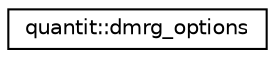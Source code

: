 digraph "Graphical Class Hierarchy"
{
 // LATEX_PDF_SIZE
  edge [fontname="Helvetica",fontsize="10",labelfontname="Helvetica",labelfontsize="10"];
  node [fontname="Helvetica",fontsize="10",shape=record];
  rankdir="LR";
  Node0 [label="quantit::dmrg_options",height=0.2,width=0.4,color="black", fillcolor="white", style="filled",URL="$structquantit_1_1dmrg__options.html",tooltip=" "];
}
